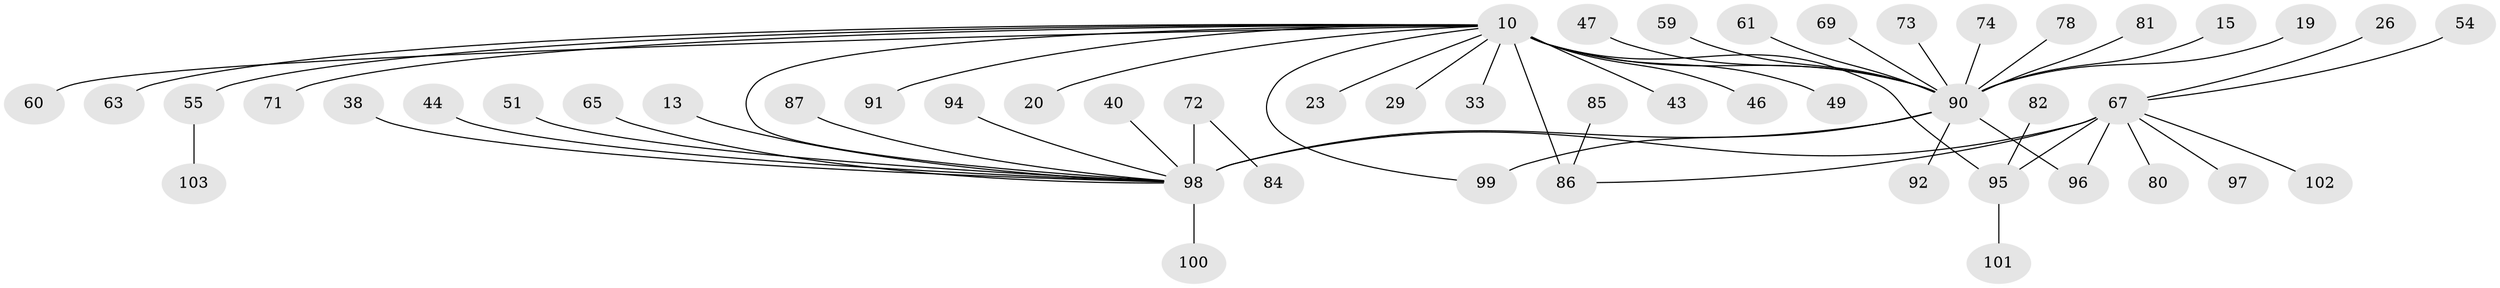 // original degree distribution, {3: 0.13592233009708737, 16: 0.009708737864077669, 10: 0.009708737864077669, 11: 0.009708737864077669, 7: 0.009708737864077669, 6: 0.02912621359223301, 12: 0.009708737864077669, 4: 0.06796116504854369, 18: 0.009708737864077669, 1: 0.47572815533980584, 5: 0.009708737864077669, 2: 0.22330097087378642}
// Generated by graph-tools (version 1.1) at 2025/48/03/09/25 04:48:05]
// undirected, 51 vertices, 55 edges
graph export_dot {
graph [start="1"]
  node [color=gray90,style=filled];
  10 [super="+7"];
  13;
  15;
  19;
  20;
  23;
  26;
  29;
  33;
  38;
  40;
  43;
  44;
  46;
  47;
  49;
  51;
  54;
  55 [super="+45"];
  59;
  60;
  61;
  63;
  65;
  67 [super="+18+66+4"];
  69;
  71;
  72;
  73 [super="+57"];
  74 [super="+52"];
  78;
  80 [super="+32"];
  81 [super="+34+41"];
  82;
  84;
  85;
  86 [super="+30"];
  87;
  90 [super="+68+16+88"];
  91;
  92 [super="+27"];
  94;
  95 [super="+50+48+53+77"];
  96 [super="+56"];
  97 [super="+83"];
  98 [super="+5+21+35+37+14"];
  99 [super="+64+58+93"];
  100 [super="+89"];
  101;
  102;
  103;
  10 -- 20;
  10 -- 23;
  10 -- 29;
  10 -- 43 [weight=2];
  10 -- 46;
  10 -- 49;
  10 -- 60;
  10 -- 63;
  10 -- 71;
  10 -- 86 [weight=3];
  10 -- 33;
  10 -- 55 [weight=2];
  10 -- 91;
  10 -- 95 [weight=2];
  10 -- 99;
  10 -- 90 [weight=6];
  10 -- 98 [weight=2];
  13 -- 98;
  15 -- 90;
  19 -- 90;
  26 -- 67;
  38 -- 98;
  40 -- 98;
  44 -- 98;
  47 -- 90;
  51 -- 98;
  54 -- 67;
  55 -- 103;
  59 -- 90;
  61 -- 90;
  65 -- 98;
  67 -- 86;
  67 -- 96 [weight=2];
  67 -- 98 [weight=4];
  67 -- 97;
  67 -- 102;
  67 -- 80;
  67 -- 95 [weight=2];
  69 -- 90;
  72 -- 84;
  72 -- 98 [weight=2];
  73 -- 90;
  74 -- 90;
  78 -- 90;
  81 -- 90;
  82 -- 95;
  85 -- 86;
  87 -- 98;
  90 -- 96;
  90 -- 98 [weight=6];
  90 -- 99 [weight=2];
  90 -- 92;
  94 -- 98;
  95 -- 101;
  98 -- 100;
}
